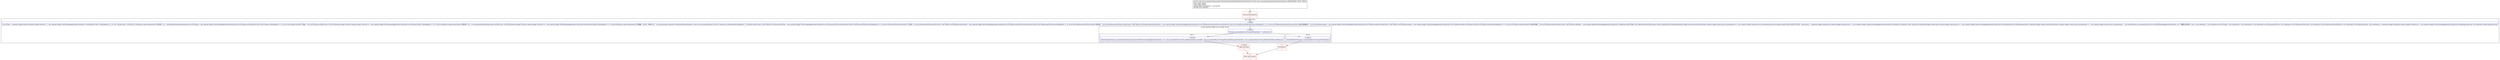 digraph "CFG forcom.uc.paymentsdk.payment.PaymentsActivity.buildUPointPaymentView()V" {
subgraph cluster_Region_1260770591 {
label = "R(2:1|(1:3)(1:6))";
node [shape=record,color=blue];
Node_1 [shape=record,label="{1\:\ 0x0000|lr14.mType = 1landroid.widget.TextView android.widget.TextView r7 = new android.widget.TextView(getApplicationContext())lr7.setTextSize(16.0f)lr7.setPadding(20, 0, 20, 0)lr7.setTextColor(\-12303292)lr7.setText(java.lang.String.format(\"支付名称 : %s\", r14.mPaymentInfo.getPayname()))lr14.mTvProduct = new android.widget.TextView(getApplicationContext())lr14.mTvProduct.setTextSize(16.0f)lr14.mTvProduct.setPadding(20, 0, 20, 0)lr14.mTvProduct.setText(\"产品名 : \")lr14.mTvProduct.setTextColor(\-12303292)landroid.widget.TextView android.widget.TextView r5 = new android.widget.TextView(getApplicationContext())lr5.setTextSize(16.0f)lr5.setPadding(20, 0, 20, 20)lr5.setText(java.lang.String.format(\"所购内容 : %s\", r14.mPaymentInfo.getPaydesc()))lr5.setTextColor(\-12303292)landroid.widget.TextView android.widget.TextView r6 = new android.widget.TextView(getApplicationContext())lr6.setTextSize(16.0f)lr6.setPadding(20, 0, 20, 0)lr6.setText(java.lang.String.format(\"支付数额 : %dU点（价值%s元）\", java.lang.Integer.valueOf(r14.mPaymentInfo.getMoney()), new java.text.DecimalFormat(\"##0.00\").format(r14.mPaymentInfo.getMoney() \/ 10.0f)))lr6.setTextColor(\-13487566)lr14.mTvDiscountTextView = new android.widget.TextView(getApplicationContext())lr14.mTvDiscountTextView.setTextSize(16.0f)lr14.mTvDiscountTextView.setPadding(20, 0, 20, 0)lr14.mTvDiscountTextView.setText(\"U点折扣 : \")lr14.mTvDiscountTextView.setTextColor(\-13487566)lr14.mTvVipDiscountTextView = new android.widget.TextView(getApplicationContext())lr14.mTvVipDiscountTextView.setTextSize(16.0f)lr14.mTvVipDiscountTextView.setPadding(20, 0, 20, 0)lr14.mTvVipDiscountTextView.setText(\"会员折扣 : \")lr14.mTvVipDiscountTextView.setTextColor(\-13487566)lr14.mTvVipDiscountTimeTextView = new android.widget.TextView(getApplicationContext())lr14.mTvVipDiscountTimeTextView.setTextSize(16.0f)lr14.mTvVipDiscountTimeTextView.setPadding(20, 0, 20, 0)lr14.mTvVipDiscountTimeTextView.setText(\"会员折扣到期时间 : \")lr14.mTvVipDiscountInfo = new android.widget.TextView(getApplicationContext())lr14.mTvVipDiscountInfo.setTextColor(\-13487566)lr14.mTvVipDiscountInfo = new android.widget.TextView(getApplicationContext())lr14.mTvVipDiscountInfo.setTextSize(16.0f)lr14.mTvVipDiscountInfo.setPadding(20, 0, 20, 0)lr14.mTvVipDiscountInfo.setText(\"会员折扣信息 : \")lr14.mTvVipDiscountInfo.setTextColor(\-13487566)lr14.mBtnPay = new android.widget.Button(getApplicationContext())lr14.mBtnPay.setText(\"确认\")lr14.mBtnPay.setOnClickListener(r14)lr14.mBtnPay.setVisibility(8)landroid.widget.LinearLayout$LayoutParams android.widget.LinearLayout.LayoutParams r0 = new android.widget.LinearLayout.LayoutParams(javax.microedition.media.Player.PREFETCHED, \-2)lr0.gravity = 1landroid.widget.LinearLayout android.widget.LinearLayout r2 = new android.widget.LinearLayout(getApplicationContext())lr2.addView(r14.mBtnPay, r0)lr2.setGravity(1)landroid.widget.LinearLayout android.widget.LinearLayout r3 = new android.widget.LinearLayout(getApplicationContext())lr3.setOrientation(1)lr3.setBackgroundColor(\-1)landroid.widget.LinearLayout$LayoutParams android.widget.LinearLayout.LayoutParams r1 = new android.widget.LinearLayout.LayoutParams(\-1, \-2)lr3.addView(com.uc.paymentsdk.util.Utils.initSubTitle(getApplicationContext(), r14, \"需要支付的内容\", true), r1)lr3.addView(r7, r1)lr3.addView(r14.mTvProduct, r1)lr3.addView(r5, r1)lr3.addView(r6, r1)lr3.addView(r14.mTvDiscountTextView, r1)lr3.addView(r14.mTvVipDiscountTextView, r1)lr3.addView(r14.mTvVipDiscountTimeTextView, r1)lr3.addView(r14.mTvVipDiscountInfo, r1)lr3.addView(r2, r1)landroid.widget.ScrollView android.widget.ScrollView r4 = new android.widget.ScrollView(getApplicationContext())lr4.setBackgroundColor(\-1)lr4.addView(r3)lsetContentView(r4)l}"];
subgraph cluster_IfRegion_1929938920 {
label = "IF [B:2:0x023b] THEN: R(1:3) ELSE: R(1:6)";
node [shape=record,color=blue];
Node_2 [shape=record,label="{2\:\ 0x023b|lif (com.uc.paymentsdk.util.Utils.getUPointInfo() == null) goto L4l}"];
subgraph cluster_Region_179613406 {
label = "R(1:3)";
node [shape=record,color=blue];
Node_3 [shape=record,label="{3\:\ 0x023d|lshowDialog(14)lcom.uc.paymentsdk.network.Api.queryUPointDiscount(getApplicationContext(), r14, com.uc.paymentsdk.util.Utils.getPaymentInfo().getCpID(), com.uc.paymentsdk.util.Utils.getPaymentInfo().getmGameID(), com.uc.paymentsdk.util.Utils.getPaymentInfo().getMoney())l}"];
}
subgraph cluster_Region_470835338 {
label = "R(1:6)";
node [shape=record,color=blue];
Node_6 [shape=record,label="{6\:\ 0x0262|linitUPointPayView(com.uc.paymentsdk.util.Utils.getUPointInfo())l}"];
}
}
}
Node_0 [shape=record,color=red,label="{0\:\ ?|MTH_ENTER_BLOCK\l|l}"];
Node_4 [shape=record,color=red,label="{4\:\ 0x0261|ORIG_RETURN\l|l}"];
Node_5 [shape=record,color=red,label="{5\:\ ?|MTH_EXIT_BLOCK\l|l}"];
Node_7 [shape=record,color=red,label="{7\:\ ?|SYNTHETIC\l|l}"];
MethodNode[shape=record,label="{private void com.uc.paymentsdk.payment.PaymentsActivity.buildUPointPaymentView((r14v0 'this' com.uc.paymentsdk.payment.PaymentsActivity A[IMMUTABLE_TYPE, THIS]))  | USE_LINES_HINTS\lTYPE_VARS: EMPTY\lCROSS_EDGE: B:6:0x0262 \-\> B:4:0x0261\lINLINE_NOT_NEEDED\l}"];
MethodNode -> Node_0;
Node_1 -> Node_2;
Node_2 -> Node_3;
Node_2 -> Node_6[style=dashed];
Node_3 -> Node_4;
Node_6 -> Node_7;
Node_0 -> Node_1;
Node_4 -> Node_5;
Node_7 -> Node_5;
}

